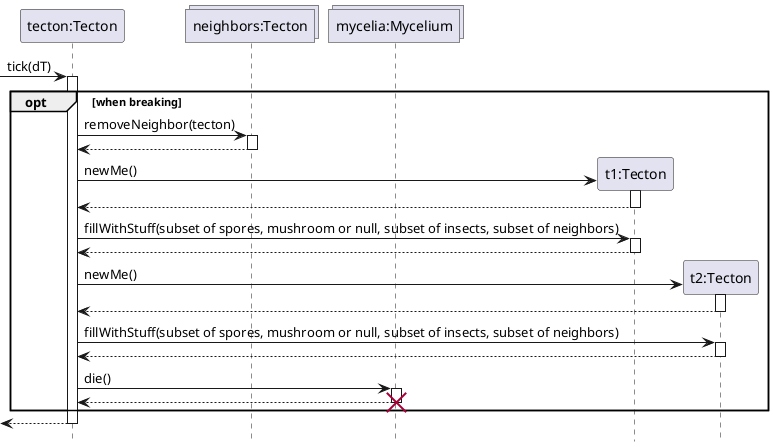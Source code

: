@startuml Tecton/tecton-break-seq
hide footbox

participant "tecton:Tecton" as Dying
collections "neighbors:Tecton" as allNeighbors
collections "mycelia:Mycelium" as target

-> Dying : tick(dT)
activate Dying
opt when breaking

Dying -> allNeighbors : removeNeighbor(tecton)
activate allNeighbors
return

create "t1:Tecton" as New1
Dying -> New1 : newMe()
activate New1
return
Dying -> New1 : fillWithStuff(subset of spores, mushroom or null, subset of insects, subset of neighbors)
activate New1

return

create "t2:Tecton" as New2
Dying -> New2 : newMe()
activate New2
return

Dying -> New2 : fillWithStuff(subset of spores, mushroom or null, subset of insects, subset of neighbors)
activate New2

return

Dying -> target : die()
activate target

return
destroy target

end
return

@enduml
